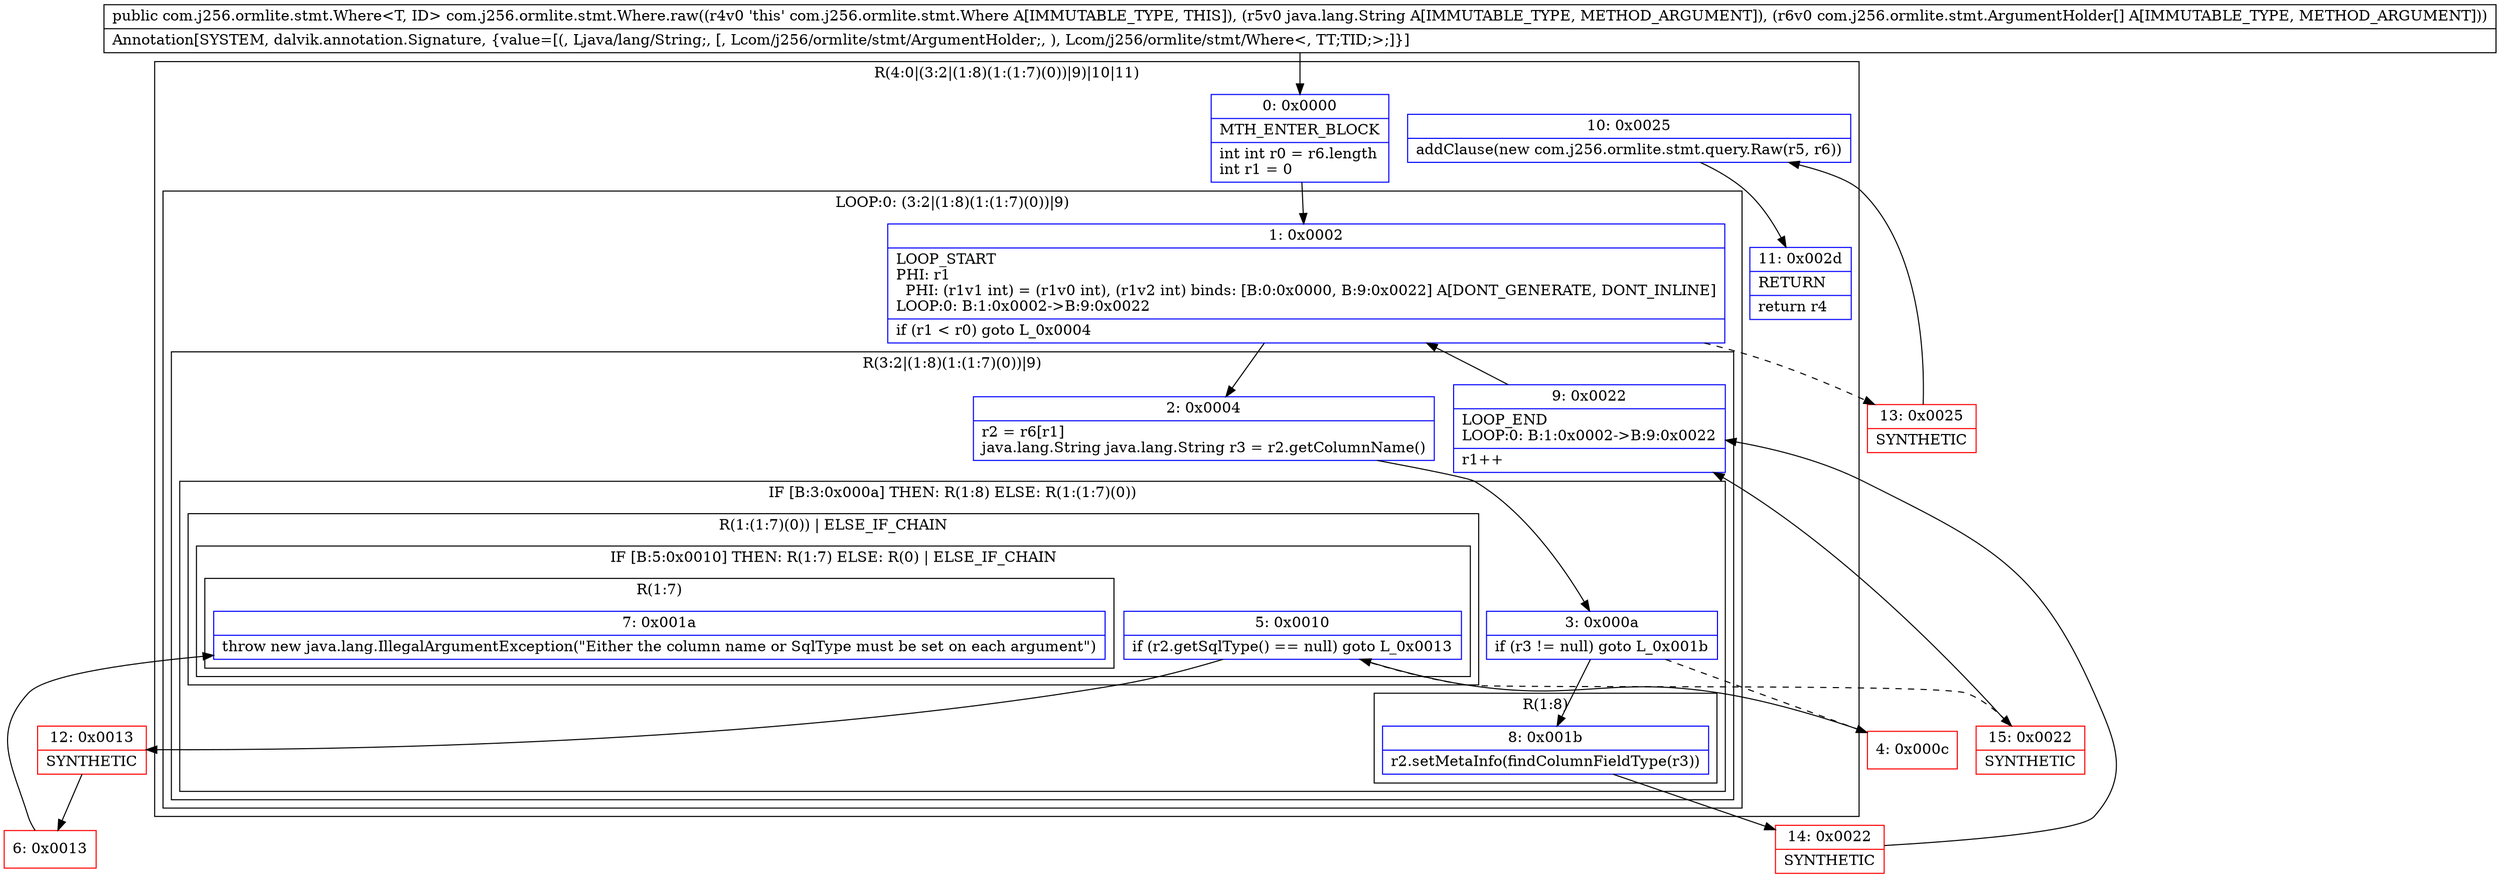 digraph "CFG forcom.j256.ormlite.stmt.Where.raw(Ljava\/lang\/String;[Lcom\/j256\/ormlite\/stmt\/ArgumentHolder;)Lcom\/j256\/ormlite\/stmt\/Where;" {
subgraph cluster_Region_69141690 {
label = "R(4:0|(3:2|(1:8)(1:(1:7)(0))|9)|10|11)";
node [shape=record,color=blue];
Node_0 [shape=record,label="{0\:\ 0x0000|MTH_ENTER_BLOCK\l|int int r0 = r6.length\lint r1 = 0\l}"];
subgraph cluster_LoopRegion_1464170114 {
label = "LOOP:0: (3:2|(1:8)(1:(1:7)(0))|9)";
node [shape=record,color=blue];
Node_1 [shape=record,label="{1\:\ 0x0002|LOOP_START\lPHI: r1 \l  PHI: (r1v1 int) = (r1v0 int), (r1v2 int) binds: [B:0:0x0000, B:9:0x0022] A[DONT_GENERATE, DONT_INLINE]\lLOOP:0: B:1:0x0002\-\>B:9:0x0022\l|if (r1 \< r0) goto L_0x0004\l}"];
subgraph cluster_Region_2043573546 {
label = "R(3:2|(1:8)(1:(1:7)(0))|9)";
node [shape=record,color=blue];
Node_2 [shape=record,label="{2\:\ 0x0004|r2 = r6[r1]\ljava.lang.String java.lang.String r3 = r2.getColumnName()\l}"];
subgraph cluster_IfRegion_2112838637 {
label = "IF [B:3:0x000a] THEN: R(1:8) ELSE: R(1:(1:7)(0))";
node [shape=record,color=blue];
Node_3 [shape=record,label="{3\:\ 0x000a|if (r3 != null) goto L_0x001b\l}"];
subgraph cluster_Region_950684483 {
label = "R(1:8)";
node [shape=record,color=blue];
Node_8 [shape=record,label="{8\:\ 0x001b|r2.setMetaInfo(findColumnFieldType(r3))\l}"];
}
subgraph cluster_Region_540214060 {
label = "R(1:(1:7)(0)) | ELSE_IF_CHAIN\l";
node [shape=record,color=blue];
subgraph cluster_IfRegion_1676272210 {
label = "IF [B:5:0x0010] THEN: R(1:7) ELSE: R(0) | ELSE_IF_CHAIN\l";
node [shape=record,color=blue];
Node_5 [shape=record,label="{5\:\ 0x0010|if (r2.getSqlType() == null) goto L_0x0013\l}"];
subgraph cluster_Region_68994352 {
label = "R(1:7)";
node [shape=record,color=blue];
Node_7 [shape=record,label="{7\:\ 0x001a|throw new java.lang.IllegalArgumentException(\"Either the column name or SqlType must be set on each argument\")\l}"];
}
subgraph cluster_Region_2014401111 {
label = "R(0)";
node [shape=record,color=blue];
}
}
}
}
Node_9 [shape=record,label="{9\:\ 0x0022|LOOP_END\lLOOP:0: B:1:0x0002\-\>B:9:0x0022\l|r1++\l}"];
}
}
Node_10 [shape=record,label="{10\:\ 0x0025|addClause(new com.j256.ormlite.stmt.query.Raw(r5, r6))\l}"];
Node_11 [shape=record,label="{11\:\ 0x002d|RETURN\l|return r4\l}"];
}
Node_4 [shape=record,color=red,label="{4\:\ 0x000c}"];
Node_6 [shape=record,color=red,label="{6\:\ 0x0013}"];
Node_12 [shape=record,color=red,label="{12\:\ 0x0013|SYNTHETIC\l}"];
Node_13 [shape=record,color=red,label="{13\:\ 0x0025|SYNTHETIC\l}"];
Node_14 [shape=record,color=red,label="{14\:\ 0x0022|SYNTHETIC\l}"];
Node_15 [shape=record,color=red,label="{15\:\ 0x0022|SYNTHETIC\l}"];
MethodNode[shape=record,label="{public com.j256.ormlite.stmt.Where\<T, ID\> com.j256.ormlite.stmt.Where.raw((r4v0 'this' com.j256.ormlite.stmt.Where A[IMMUTABLE_TYPE, THIS]), (r5v0 java.lang.String A[IMMUTABLE_TYPE, METHOD_ARGUMENT]), (r6v0 com.j256.ormlite.stmt.ArgumentHolder[] A[IMMUTABLE_TYPE, METHOD_ARGUMENT]))  | Annotation[SYSTEM, dalvik.annotation.Signature, \{value=[(, Ljava\/lang\/String;, [, Lcom\/j256\/ormlite\/stmt\/ArgumentHolder;, ), Lcom\/j256\/ormlite\/stmt\/Where\<, TT;TID;\>;]\}]\l}"];
MethodNode -> Node_0;
Node_0 -> Node_1;
Node_1 -> Node_2;
Node_1 -> Node_13[style=dashed];
Node_2 -> Node_3;
Node_3 -> Node_4[style=dashed];
Node_3 -> Node_8;
Node_8 -> Node_14;
Node_5 -> Node_12;
Node_5 -> Node_15[style=dashed];
Node_9 -> Node_1;
Node_10 -> Node_11;
Node_4 -> Node_5;
Node_6 -> Node_7;
Node_12 -> Node_6;
Node_13 -> Node_10;
Node_14 -> Node_9;
Node_15 -> Node_9;
}

